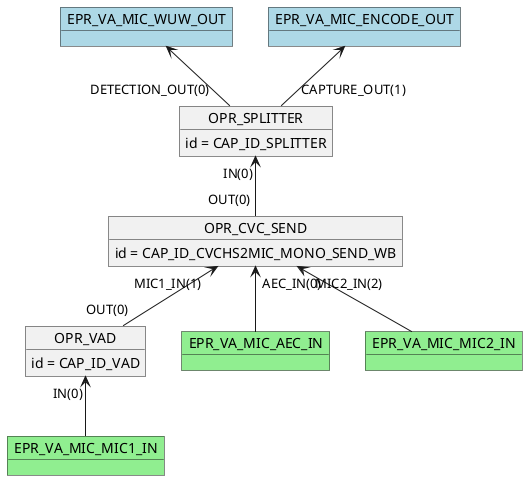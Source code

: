 @startuml

    object OPR_VAD
    OPR_VAD : id = CAP_ID_VAD
    object OPR_SPLITTER
    OPR_SPLITTER : id = CAP_ID_SPLITTER
    object OPR_CVC_SEND
    OPR_CVC_SEND : id = CAP_ID_CVCHS2MIC_MONO_SEND_WB
    OPR_CVC_SEND "MIC1_IN(1)"<-- "OUT(0)" OPR_VAD
    OPR_SPLITTER "IN(0)"<-- "OUT(0)" OPR_CVC_SEND
    object EPR_VA_MIC_AEC_IN #lightgreen
    OPR_CVC_SEND "AEC_IN(0)" <-- EPR_VA_MIC_AEC_IN
    object EPR_VA_MIC_MIC1_IN #lightgreen
    OPR_VAD "IN(0)" <-- EPR_VA_MIC_MIC1_IN
    object EPR_VA_MIC_MIC2_IN #lightgreen
    OPR_CVC_SEND "MIC2_IN(2)" <-- EPR_VA_MIC_MIC2_IN
    object EPR_VA_MIC_WUW_OUT #lightblue
    EPR_VA_MIC_WUW_OUT <-- "DETECTION_OUT(0)" OPR_SPLITTER
    object EPR_VA_MIC_ENCODE_OUT #lightblue
    EPR_VA_MIC_ENCODE_OUT <-- "CAPTURE_OUT(1)" OPR_SPLITTER
@enduml

